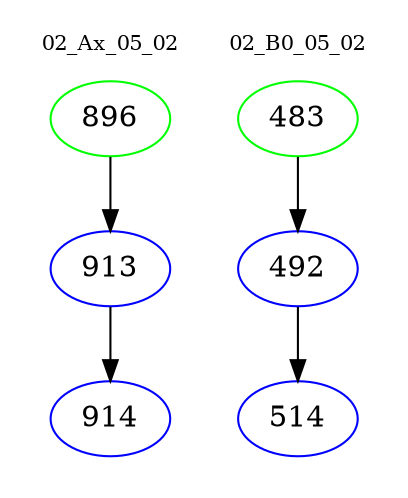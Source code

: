digraph{
subgraph cluster_0 {
color = white
label = "02_Ax_05_02";
fontsize=10;
T0_896 [label="896", color="green"]
T0_896 -> T0_913 [color="black"]
T0_913 [label="913", color="blue"]
T0_913 -> T0_914 [color="black"]
T0_914 [label="914", color="blue"]
}
subgraph cluster_1 {
color = white
label = "02_B0_05_02";
fontsize=10;
T1_483 [label="483", color="green"]
T1_483 -> T1_492 [color="black"]
T1_492 [label="492", color="blue"]
T1_492 -> T1_514 [color="black"]
T1_514 [label="514", color="blue"]
}
}
